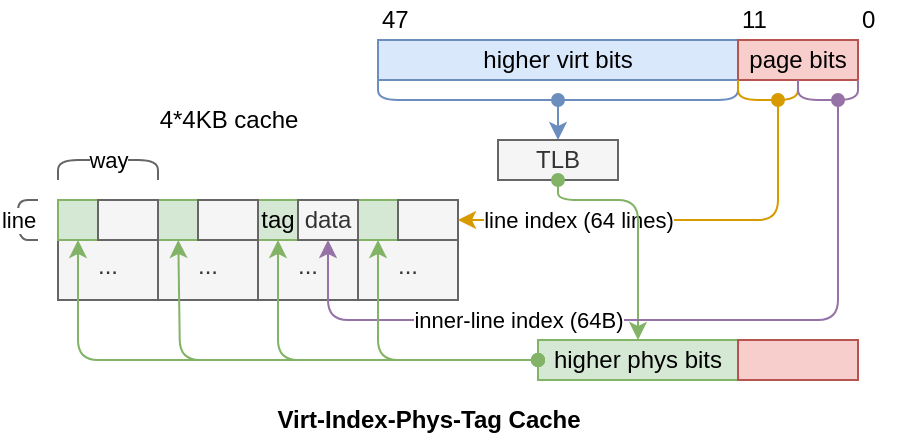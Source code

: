 <mxfile compressed="false" version="15.8.7" type="device">
  <diagram id="X6ItrPXTXWkIHDyPNmIY" name="Page-1">
    <mxGraphModel dx="628" dy="483" grid="1" gridSize="10" guides="0" tooltips="1" connect="1" arrows="1" fold="1" page="1" pageScale="1" pageWidth="827" pageHeight="1169" math="0" shadow="0">
      <root>
        <mxCell id="0" />
        <mxCell id="1" parent="0" />
        <mxCell id="NLHE95Utaj9lMS9p2SQd-6" value="&lt;br&gt;..." style="rounded=0;whiteSpace=wrap;html=1;fillColor=#f5f5f5;strokeColor=#666666;fontColor=#333333;" parent="1" vertex="1">
          <mxGeometry x="210" y="160" width="50" height="50" as="geometry" />
        </mxCell>
        <mxCell id="04DxcB0j_QGcJVIM7-Pl-1" value="higher virt bits" style="rounded=0;whiteSpace=wrap;html=1;fillColor=#dae8fc;strokeColor=#6c8ebf;" parent="1" vertex="1">
          <mxGeometry x="220" y="80" width="180" height="20" as="geometry" />
        </mxCell>
        <mxCell id="04DxcB0j_QGcJVIM7-Pl-4" value="page bits" style="rounded=0;whiteSpace=wrap;html=1;fillColor=#f8cecc;strokeColor=#b85450;" parent="1" vertex="1">
          <mxGeometry x="400" y="80" width="60" height="20" as="geometry" />
        </mxCell>
        <mxCell id="04DxcB0j_QGcJVIM7-Pl-6" value="higher phys bits" style="rounded=0;whiteSpace=wrap;html=1;fillColor=#d5e8d4;strokeColor=#82b366;" parent="1" vertex="1">
          <mxGeometry x="300" y="230" width="100" height="20" as="geometry" />
        </mxCell>
        <mxCell id="04DxcB0j_QGcJVIM7-Pl-9" value="0" style="text;html=1;align=left;verticalAlign=middle;resizable=0;points=[];autosize=1;" parent="1" vertex="1">
          <mxGeometry x="460" y="60" width="20" height="20" as="geometry" />
        </mxCell>
        <mxCell id="04DxcB0j_QGcJVIM7-Pl-10" value="11" style="text;html=1;align=left;verticalAlign=middle;resizable=0;points=[];autosize=1;" parent="1" vertex="1">
          <mxGeometry x="400" y="60" width="30" height="20" as="geometry" />
        </mxCell>
        <mxCell id="04DxcB0j_QGcJVIM7-Pl-11" value="47" style="text;html=1;align=left;verticalAlign=middle;resizable=0;points=[];autosize=1;" parent="1" vertex="1">
          <mxGeometry x="220" y="60" width="30" height="20" as="geometry" />
        </mxCell>
        <mxCell id="04DxcB0j_QGcJVIM7-Pl-16" value="4*4KB cache" style="text;html=1;align=center;verticalAlign=middle;resizable=0;points=[];autosize=1;" parent="1" vertex="1">
          <mxGeometry x="100" y="110" width="90" height="20" as="geometry" />
        </mxCell>
        <mxCell id="04DxcB0j_QGcJVIM7-Pl-17" value="" style="rounded=0;whiteSpace=wrap;html=1;fillColor=#d5e8d4;strokeColor=#82b366;" parent="1" vertex="1">
          <mxGeometry x="210" y="160" width="20" height="20" as="geometry" />
        </mxCell>
        <mxCell id="04DxcB0j_QGcJVIM7-Pl-18" value="" style="rounded=0;whiteSpace=wrap;html=1;fillColor=#f5f5f5;strokeColor=#666666;fontColor=#333333;" parent="1" vertex="1">
          <mxGeometry x="230" y="160" width="30" height="20" as="geometry" />
        </mxCell>
        <mxCell id="04DxcB0j_QGcJVIM7-Pl-19" value="" style="endArrow=none;html=1;fillColor=#dae8fc;strokeColor=#6c8ebf;" parent="1" edge="1">
          <mxGeometry width="50" height="50" relative="1" as="geometry">
            <mxPoint x="220" y="100" as="sourcePoint" />
            <mxPoint x="400" y="100" as="targetPoint" />
            <Array as="points">
              <mxPoint x="220" y="110" />
              <mxPoint x="400" y="110" />
            </Array>
          </mxGeometry>
        </mxCell>
        <mxCell id="04DxcB0j_QGcJVIM7-Pl-24" value="" style="endArrow=classic;html=1;startArrow=oval;startFill=1;fillColor=#dae8fc;strokeColor=#6c8ebf;" parent="1" target="04DxcB0j_QGcJVIM7-Pl-26" edge="1">
          <mxGeometry width="50" height="50" relative="1" as="geometry">
            <mxPoint x="310" y="110" as="sourcePoint" />
            <mxPoint x="270" y="220" as="targetPoint" />
          </mxGeometry>
        </mxCell>
        <mxCell id="04DxcB0j_QGcJVIM7-Pl-28" value="" style="endArrow=none;html=1;fillColor=#ffe6cc;strokeColor=#d79b00;" parent="1" edge="1">
          <mxGeometry width="50" height="50" relative="1" as="geometry">
            <mxPoint x="400" y="100" as="sourcePoint" />
            <mxPoint x="430" y="100" as="targetPoint" />
            <Array as="points">
              <mxPoint x="400" y="110" />
              <mxPoint x="430" y="110" />
            </Array>
          </mxGeometry>
        </mxCell>
        <mxCell id="04DxcB0j_QGcJVIM7-Pl-29" value="line index (64 lines)" style="endArrow=classic;html=1;startArrow=oval;startFill=1;fillColor=#ffe6cc;strokeColor=#d79b00;" parent="1" target="04DxcB0j_QGcJVIM7-Pl-18" edge="1">
          <mxGeometry x="0.455" width="50" height="50" relative="1" as="geometry">
            <mxPoint x="420" y="110" as="sourcePoint" />
            <mxPoint x="250" y="200" as="targetPoint" />
            <Array as="points">
              <mxPoint x="420" y="170" />
            </Array>
            <mxPoint as="offset" />
          </mxGeometry>
        </mxCell>
        <mxCell id="04DxcB0j_QGcJVIM7-Pl-5" value="" style="rounded=0;whiteSpace=wrap;html=1;fillColor=#f8cecc;strokeColor=#b85450;" parent="1" vertex="1">
          <mxGeometry x="400" y="230" width="60" height="20" as="geometry" />
        </mxCell>
        <mxCell id="04DxcB0j_QGcJVIM7-Pl-26" value="TLB" style="rounded=0;whiteSpace=wrap;html=1;fillColor=#f5f5f5;strokeColor=#666666;fontColor=#333333;" parent="1" vertex="1">
          <mxGeometry x="280" y="130" width="60" height="20" as="geometry" />
        </mxCell>
        <mxCell id="04DxcB0j_QGcJVIM7-Pl-32" value="" style="endArrow=none;html=1;fillColor=#e1d5e7;strokeColor=#9673a6;" parent="1" edge="1">
          <mxGeometry width="50" height="50" relative="1" as="geometry">
            <mxPoint x="430" y="100" as="sourcePoint" />
            <mxPoint x="460" y="100" as="targetPoint" />
            <Array as="points">
              <mxPoint x="430" y="110" />
              <mxPoint x="460" y="110" />
            </Array>
          </mxGeometry>
        </mxCell>
        <mxCell id="04DxcB0j_QGcJVIM7-Pl-27" value="" style="endArrow=classic;html=1;fillColor=#d5e8d4;strokeColor=#82b366;startArrow=oval;startFill=1;" parent="1" source="04DxcB0j_QGcJVIM7-Pl-26" target="04DxcB0j_QGcJVIM7-Pl-6" edge="1">
          <mxGeometry width="50" height="50" relative="1" as="geometry">
            <mxPoint x="320" y="120" as="sourcePoint" />
            <mxPoint x="320" y="150" as="targetPoint" />
            <Array as="points">
              <mxPoint x="310" y="160" />
              <mxPoint x="350" y="160" />
            </Array>
          </mxGeometry>
        </mxCell>
        <mxCell id="04DxcB0j_QGcJVIM7-Pl-113" value="&lt;font style=&quot;font-size: 12px&quot;&gt;&lt;b&gt;&lt;font style=&quot;font-size: 12px&quot;&gt;Virt-Index-Phys-Tag&amp;nbsp;&lt;/font&gt;&lt;/b&gt;&lt;b&gt;&lt;font style=&quot;font-size: 12px&quot;&gt;Cache&lt;/font&gt;&lt;/b&gt;&lt;/font&gt;" style="text;html=1;align=center;verticalAlign=middle;resizable=0;points=[];autosize=1;" parent="1" vertex="1">
          <mxGeometry x="160" y="260" width="170" height="20" as="geometry" />
        </mxCell>
        <mxCell id="NLHE95Utaj9lMS9p2SQd-8" value="&lt;br&gt;..." style="rounded=0;whiteSpace=wrap;html=1;fillColor=#f5f5f5;strokeColor=#666666;fontColor=#333333;" parent="1" vertex="1">
          <mxGeometry x="160" y="160" width="50" height="50" as="geometry" />
        </mxCell>
        <mxCell id="NLHE95Utaj9lMS9p2SQd-9" value="tag" style="rounded=0;whiteSpace=wrap;html=1;fillColor=#d5e8d4;strokeColor=#82b366;" parent="1" vertex="1">
          <mxGeometry x="160" y="160" width="20" height="20" as="geometry" />
        </mxCell>
        <mxCell id="NLHE95Utaj9lMS9p2SQd-10" value="data" style="rounded=0;whiteSpace=wrap;html=1;fillColor=#f5f5f5;strokeColor=#666666;fontColor=#333333;" parent="1" vertex="1">
          <mxGeometry x="180" y="160" width="30" height="20" as="geometry" />
        </mxCell>
        <mxCell id="NLHE95Utaj9lMS9p2SQd-11" value="&lt;br&gt;..." style="rounded=0;whiteSpace=wrap;html=1;fillColor=#f5f5f5;strokeColor=#666666;fontColor=#333333;" parent="1" vertex="1">
          <mxGeometry x="110" y="160" width="50" height="50" as="geometry" />
        </mxCell>
        <mxCell id="NLHE95Utaj9lMS9p2SQd-12" value="" style="rounded=0;whiteSpace=wrap;html=1;fillColor=#d5e8d4;strokeColor=#82b366;" parent="1" vertex="1">
          <mxGeometry x="110" y="160" width="20" height="20" as="geometry" />
        </mxCell>
        <mxCell id="NLHE95Utaj9lMS9p2SQd-13" value="" style="rounded=0;whiteSpace=wrap;html=1;fillColor=#f5f5f5;strokeColor=#666666;fontColor=#333333;" parent="1" vertex="1">
          <mxGeometry x="130" y="160" width="30" height="20" as="geometry" />
        </mxCell>
        <mxCell id="NLHE95Utaj9lMS9p2SQd-17" value="&lt;br&gt;..." style="rounded=0;whiteSpace=wrap;html=1;fillColor=#f5f5f5;strokeColor=#666666;fontColor=#333333;" parent="1" vertex="1">
          <mxGeometry x="60" y="160" width="50" height="50" as="geometry" />
        </mxCell>
        <mxCell id="NLHE95Utaj9lMS9p2SQd-18" value="" style="rounded=0;whiteSpace=wrap;html=1;fillColor=#d5e8d4;strokeColor=#82b366;" parent="1" vertex="1">
          <mxGeometry x="60" y="160" width="20" height="20" as="geometry" />
        </mxCell>
        <mxCell id="NLHE95Utaj9lMS9p2SQd-19" value="" style="rounded=0;whiteSpace=wrap;html=1;fillColor=#f5f5f5;strokeColor=#666666;fontColor=#333333;" parent="1" vertex="1">
          <mxGeometry x="80" y="160" width="30" height="20" as="geometry" />
        </mxCell>
        <mxCell id="04DxcB0j_QGcJVIM7-Pl-33" value="inner-line index (64B)" style="endArrow=classic;html=1;startArrow=oval;startFill=1;fillColor=#e1d5e7;strokeColor=#9673a6;" parent="1" target="NLHE95Utaj9lMS9p2SQd-10" edge="1">
          <mxGeometry x="0.333" width="50" height="50" relative="1" as="geometry">
            <mxPoint x="450" y="110" as="sourcePoint" />
            <mxPoint x="220" y="180" as="targetPoint" />
            <Array as="points">
              <mxPoint x="450" y="220" />
              <mxPoint x="195" y="220" />
            </Array>
            <mxPoint as="offset" />
          </mxGeometry>
        </mxCell>
        <mxCell id="04DxcB0j_QGcJVIM7-Pl-34" value="" style="endArrow=classic;html=1;fillColor=#d5e8d4;strokeColor=#82b366;startArrow=oval;startFill=1;" parent="1" source="04DxcB0j_QGcJVIM7-Pl-6" target="NLHE95Utaj9lMS9p2SQd-18" edge="1">
          <mxGeometry x="-0.467" width="50" height="50" relative="1" as="geometry">
            <mxPoint x="280" y="290" as="sourcePoint" />
            <mxPoint x="50" y="250" as="targetPoint" />
            <Array as="points">
              <mxPoint x="70" y="240" />
            </Array>
            <mxPoint as="offset" />
          </mxGeometry>
        </mxCell>
        <mxCell id="NLHE95Utaj9lMS9p2SQd-21" value="" style="endArrow=classic;html=1;fillColor=#d5e8d4;strokeColor=#82b366;startArrow=oval;startFill=1;" parent="1" source="04DxcB0j_QGcJVIM7-Pl-6" target="NLHE95Utaj9lMS9p2SQd-12" edge="1">
          <mxGeometry x="-0.467" width="50" height="50" relative="1" as="geometry">
            <mxPoint x="301" y="230" as="sourcePoint" />
            <mxPoint x="70.833" y="180" as="targetPoint" />
            <Array as="points">
              <mxPoint x="121" y="240" />
            </Array>
            <mxPoint as="offset" />
          </mxGeometry>
        </mxCell>
        <mxCell id="NLHE95Utaj9lMS9p2SQd-22" value="" style="endArrow=classic;html=1;fillColor=#d5e8d4;strokeColor=#82b366;startArrow=oval;startFill=1;" parent="1" source="04DxcB0j_QGcJVIM7-Pl-6" target="NLHE95Utaj9lMS9p2SQd-9" edge="1">
          <mxGeometry x="-0.467" width="50" height="50" relative="1" as="geometry">
            <mxPoint x="310" y="240" as="sourcePoint" />
            <mxPoint x="130" y="190" as="targetPoint" />
            <Array as="points">
              <mxPoint x="170" y="240" />
            </Array>
            <mxPoint as="offset" />
          </mxGeometry>
        </mxCell>
        <mxCell id="NLHE95Utaj9lMS9p2SQd-23" value="" style="endArrow=classic;html=1;fillColor=#d5e8d4;strokeColor=#82b366;startArrow=oval;startFill=1;" parent="1" source="04DxcB0j_QGcJVIM7-Pl-6" target="04DxcB0j_QGcJVIM7-Pl-17" edge="1">
          <mxGeometry x="-0.467" width="50" height="50" relative="1" as="geometry">
            <mxPoint x="310" y="240" as="sourcePoint" />
            <mxPoint x="180" y="190" as="targetPoint" />
            <Array as="points">
              <mxPoint x="220" y="240" />
            </Array>
            <mxPoint as="offset" />
          </mxGeometry>
        </mxCell>
        <mxCell id="NLHE95Utaj9lMS9p2SQd-29" value="way" style="endArrow=none;html=1;fillColor=#f5f5f5;strokeColor=#666666;" parent="1" edge="1">
          <mxGeometry width="50" height="50" relative="1" as="geometry">
            <mxPoint x="110" y="150" as="sourcePoint" />
            <mxPoint x="60" y="150" as="targetPoint" />
            <Array as="points">
              <mxPoint x="110" y="140" />
              <mxPoint x="60" y="140" />
            </Array>
          </mxGeometry>
        </mxCell>
        <mxCell id="NLHE95Utaj9lMS9p2SQd-32" value="line" style="endArrow=none;html=1;fillColor=#f5f5f5;strokeColor=#666666;" parent="1" edge="1">
          <mxGeometry width="50" height="50" relative="1" as="geometry">
            <mxPoint x="50" y="180" as="sourcePoint" />
            <mxPoint x="50" y="160" as="targetPoint" />
            <Array as="points">
              <mxPoint x="40" y="180" />
              <mxPoint x="40" y="160" />
            </Array>
          </mxGeometry>
        </mxCell>
      </root>
    </mxGraphModel>
  </diagram>
</mxfile>
